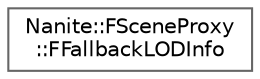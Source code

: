 digraph "Graphical Class Hierarchy"
{
 // INTERACTIVE_SVG=YES
 // LATEX_PDF_SIZE
  bgcolor="transparent";
  edge [fontname=Helvetica,fontsize=10,labelfontname=Helvetica,labelfontsize=10];
  node [fontname=Helvetica,fontsize=10,shape=box,height=0.2,width=0.4];
  rankdir="LR";
  Node0 [id="Node000000",label="Nanite::FSceneProxy\l::FFallbackLODInfo",height=0.2,width=0.4,color="grey40", fillcolor="white", style="filled",URL="$df/da2/classNanite_1_1FSceneProxy_1_1FFallbackLODInfo.html",tooltip=" "];
}
